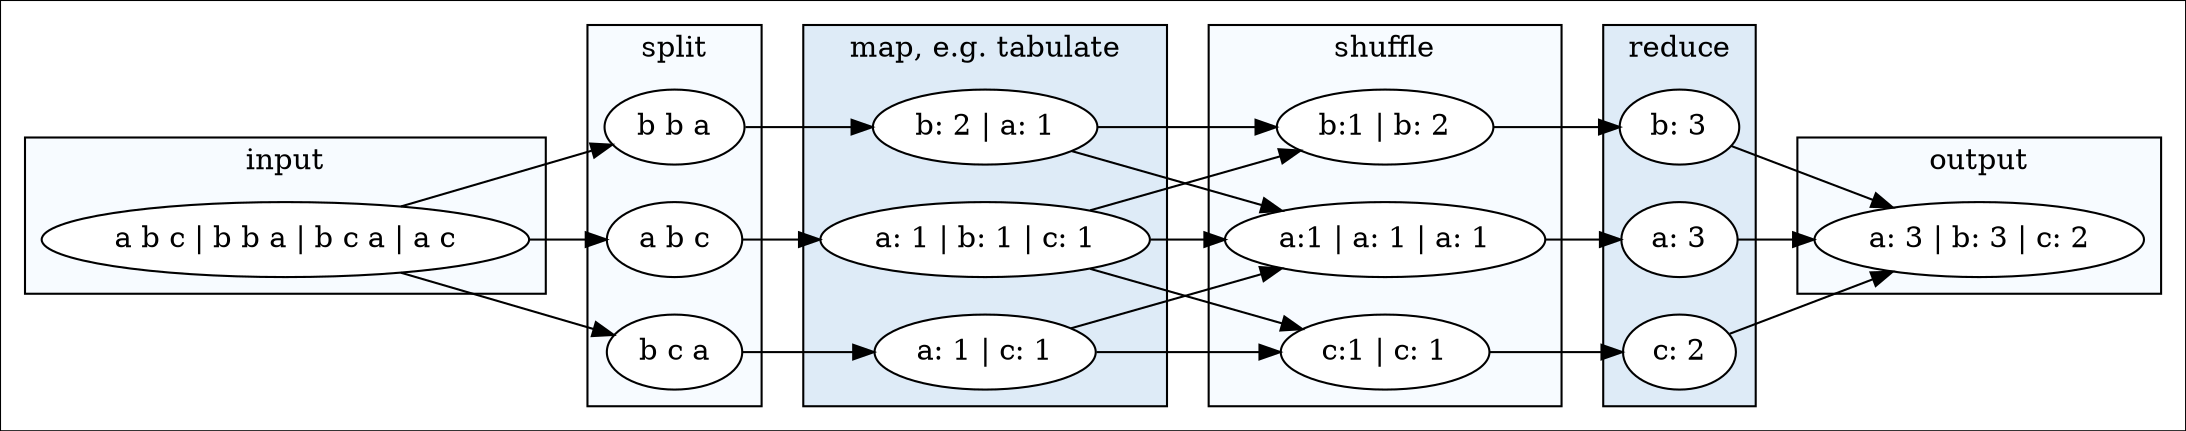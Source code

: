 digraph mapreduce {
	colorscheme="Blues9"
	node [style="filled", fillcolor=white];
	style="filled";
	rankdir="LR";

	subgraph cluster_input {
	label="input"
	fillcolor=1;
	i1[label="a b c | b b a | b c a | a c"];
	}

	subgraph cluster_split {
	label="split";
	fillcolor=1;
	s1[label="a b c"];
	s2[label="b b a"];
	s3[label="b c a"];
	}

	subgraph cluster_map {
	label="map, e.g. tabulate";
	fillcolor=2;
	m1[label="a: 1 | b: 1 | c: 1"];
	m2[label="b: 2 | a: 1"];
	m3[label="a: 1 | c: 1"];
	}

	subgraph cluster_shuffle {
	label="shuffle";
	fillcolor=1;
	sh1[label="a:1 | a: 1 | a: 1"];
	sh2[label="b:1 | b: 2"];
	sh3[label="c:1 | c: 1"];
	}

	subgraph cluster_reduce {
	label="reduce";
	fillcolor=2;
	r1[label="a: 3"];
	r2[label="b: 3"];
	r3[label="c: 2"];
	}

	subgraph cluster_output {
	label="output";
	fillcolor=1;
	o1[label="a: 3 | b: 3 | c: 2"];
	}

	i1 -> s1 -> m1;
	i1 -> s2 -> m2;
	i1 -> s3 -> m3;

	{m1 m2 m3} -> sh1 -> r1;
	{m1 m2} -> sh2 -> r2;
	{m1 m3} -> sh3 -> r3;

	{r1 r2 r3} -> o1
}
